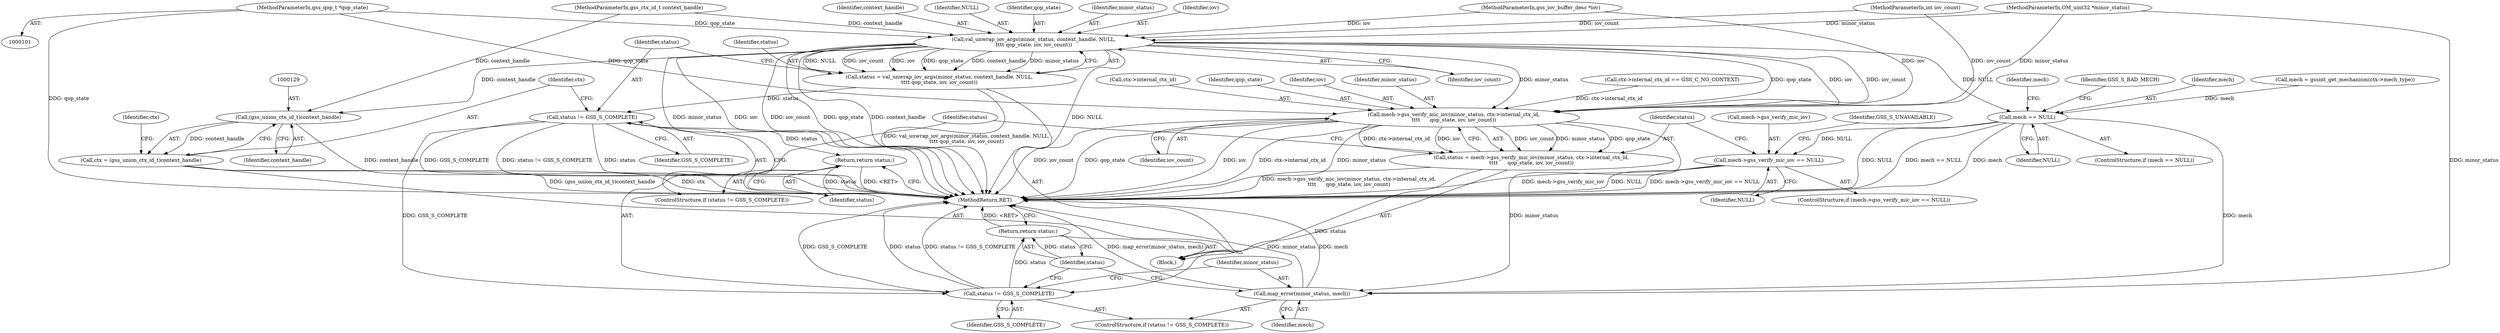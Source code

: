 digraph "0_krb5_56f7b1bc95a2a3eeb420e069e7655fb181ade5cf_14@pointer" {
"1000104" [label="(MethodParameterIn,gss_qop_t *qop_state)"];
"1000113" [label="(Call,val_unwrap_iov_args(minor_status, context_handle, NULL,\n\t\t\t\t qop_state, iov, iov_count))"];
"1000111" [label="(Call,status = val_unwrap_iov_args(minor_status, context_handle, NULL,\n\t\t\t\t qop_state, iov, iov_count))"];
"1000121" [label="(Call,status != GSS_S_COMPLETE)"];
"1000124" [label="(Return,return status;)"];
"1000170" [label="(Call,status != GSS_S_COMPLETE)"];
"1000176" [label="(Return,return status;)"];
"1000128" [label="(Call,(gss_union_ctx_id_t)context_handle)"];
"1000126" [label="(Call,ctx = (gss_union_ctx_id_t)context_handle)"];
"1000146" [label="(Call,mech == NULL)"];
"1000152" [label="(Call,mech->gss_verify_mic_iov == NULL)"];
"1000173" [label="(Call,map_error(minor_status, mech))"];
"1000161" [label="(Call,mech->gss_verify_mic_iov(minor_status, ctx->internal_ctx_id,\n\t\t\t\t      qop_state, iov, iov_count))"];
"1000159" [label="(Call,status = mech->gss_verify_mic_iov(minor_status, ctx->internal_ctx_id,\n\t\t\t\t      qop_state, iov, iov_count))"];
"1000105" [label="(MethodParameterIn,gss_iov_buffer_desc *iov)"];
"1000112" [label="(Identifier,status)"];
"1000161" [label="(Call,mech->gss_verify_mic_iov(minor_status, ctx->internal_ctx_id,\n\t\t\t\t      qop_state, iov, iov_count))"];
"1000125" [label="(Identifier,status)"];
"1000178" [label="(MethodReturn,RET)"];
"1000104" [label="(MethodParameterIn,gss_qop_t *qop_state)"];
"1000171" [label="(Identifier,status)"];
"1000115" [label="(Identifier,context_handle)"];
"1000177" [label="(Identifier,status)"];
"1000163" [label="(Call,ctx->internal_ctx_id)"];
"1000160" [label="(Identifier,status)"];
"1000150" [label="(Identifier,GSS_S_BAD_MECH)"];
"1000169" [label="(ControlStructure,if (status != GSS_S_COMPLETE))"];
"1000116" [label="(Identifier,NULL)"];
"1000152" [label="(Call,mech->gss_verify_mic_iov == NULL)"];
"1000128" [label="(Call,(gss_union_ctx_id_t)context_handle)"];
"1000170" [label="(Call,status != GSS_S_COMPLETE)"];
"1000119" [label="(Identifier,iov_count)"];
"1000134" [label="(Identifier,ctx)"];
"1000166" [label="(Identifier,qop_state)"];
"1000156" [label="(Identifier,NULL)"];
"1000126" [label="(Call,ctx = (gss_union_ctx_id_t)context_handle)"];
"1000123" [label="(Identifier,GSS_S_COMPLETE)"];
"1000153" [label="(Call,mech->gss_verify_mic_iov)"];
"1000174" [label="(Identifier,minor_status)"];
"1000147" [label="(Identifier,mech)"];
"1000117" [label="(Identifier,qop_state)"];
"1000121" [label="(Call,status != GSS_S_COMPLETE)"];
"1000148" [label="(Identifier,NULL)"];
"1000173" [label="(Call,map_error(minor_status, mech))"];
"1000111" [label="(Call,status = val_unwrap_iov_args(minor_status, context_handle, NULL,\n\t\t\t\t qop_state, iov, iov_count))"];
"1000167" [label="(Identifier,iov)"];
"1000159" [label="(Call,status = mech->gss_verify_mic_iov(minor_status, ctx->internal_ctx_id,\n\t\t\t\t      qop_state, iov, iov_count))"];
"1000162" [label="(Identifier,minor_status)"];
"1000120" [label="(ControlStructure,if (status != GSS_S_COMPLETE))"];
"1000176" [label="(Return,return status;)"];
"1000124" [label="(Return,return status;)"];
"1000139" [label="(Call,mech = gssint_get_mechanism(ctx->mech_type))"];
"1000158" [label="(Identifier,GSS_S_UNAVAILABLE)"];
"1000168" [label="(Identifier,iov_count)"];
"1000102" [label="(MethodParameterIn,OM_uint32 *minor_status)"];
"1000146" [label="(Call,mech == NULL)"];
"1000103" [label="(MethodParameterIn,gss_ctx_id_t context_handle)"];
"1000154" [label="(Identifier,mech)"];
"1000122" [label="(Identifier,status)"];
"1000114" [label="(Identifier,minor_status)"];
"1000175" [label="(Identifier,mech)"];
"1000130" [label="(Identifier,context_handle)"];
"1000107" [label="(Block,)"];
"1000151" [label="(ControlStructure,if (mech->gss_verify_mic_iov == NULL))"];
"1000118" [label="(Identifier,iov)"];
"1000127" [label="(Identifier,ctx)"];
"1000113" [label="(Call,val_unwrap_iov_args(minor_status, context_handle, NULL,\n\t\t\t\t qop_state, iov, iov_count))"];
"1000106" [label="(MethodParameterIn,int iov_count)"];
"1000172" [label="(Identifier,GSS_S_COMPLETE)"];
"1000132" [label="(Call,ctx->internal_ctx_id == GSS_C_NO_CONTEXT)"];
"1000145" [label="(ControlStructure,if (mech == NULL))"];
"1000104" -> "1000101"  [label="AST: "];
"1000104" -> "1000178"  [label="DDG: qop_state"];
"1000104" -> "1000113"  [label="DDG: qop_state"];
"1000104" -> "1000161"  [label="DDG: qop_state"];
"1000113" -> "1000111"  [label="AST: "];
"1000113" -> "1000119"  [label="CFG: "];
"1000114" -> "1000113"  [label="AST: "];
"1000115" -> "1000113"  [label="AST: "];
"1000116" -> "1000113"  [label="AST: "];
"1000117" -> "1000113"  [label="AST: "];
"1000118" -> "1000113"  [label="AST: "];
"1000119" -> "1000113"  [label="AST: "];
"1000111" -> "1000113"  [label="CFG: "];
"1000113" -> "1000178"  [label="DDG: minor_status"];
"1000113" -> "1000178"  [label="DDG: iov"];
"1000113" -> "1000178"  [label="DDG: iov_count"];
"1000113" -> "1000178"  [label="DDG: qop_state"];
"1000113" -> "1000178"  [label="DDG: context_handle"];
"1000113" -> "1000178"  [label="DDG: NULL"];
"1000113" -> "1000111"  [label="DDG: NULL"];
"1000113" -> "1000111"  [label="DDG: iov_count"];
"1000113" -> "1000111"  [label="DDG: iov"];
"1000113" -> "1000111"  [label="DDG: qop_state"];
"1000113" -> "1000111"  [label="DDG: context_handle"];
"1000113" -> "1000111"  [label="DDG: minor_status"];
"1000102" -> "1000113"  [label="DDG: minor_status"];
"1000103" -> "1000113"  [label="DDG: context_handle"];
"1000105" -> "1000113"  [label="DDG: iov"];
"1000106" -> "1000113"  [label="DDG: iov_count"];
"1000113" -> "1000128"  [label="DDG: context_handle"];
"1000113" -> "1000146"  [label="DDG: NULL"];
"1000113" -> "1000161"  [label="DDG: minor_status"];
"1000113" -> "1000161"  [label="DDG: qop_state"];
"1000113" -> "1000161"  [label="DDG: iov"];
"1000113" -> "1000161"  [label="DDG: iov_count"];
"1000111" -> "1000107"  [label="AST: "];
"1000112" -> "1000111"  [label="AST: "];
"1000122" -> "1000111"  [label="CFG: "];
"1000111" -> "1000178"  [label="DDG: val_unwrap_iov_args(minor_status, context_handle, NULL,\n\t\t\t\t qop_state, iov, iov_count)"];
"1000111" -> "1000121"  [label="DDG: status"];
"1000121" -> "1000120"  [label="AST: "];
"1000121" -> "1000123"  [label="CFG: "];
"1000122" -> "1000121"  [label="AST: "];
"1000123" -> "1000121"  [label="AST: "];
"1000125" -> "1000121"  [label="CFG: "];
"1000127" -> "1000121"  [label="CFG: "];
"1000121" -> "1000178"  [label="DDG: GSS_S_COMPLETE"];
"1000121" -> "1000178"  [label="DDG: status != GSS_S_COMPLETE"];
"1000121" -> "1000178"  [label="DDG: status"];
"1000121" -> "1000124"  [label="DDG: status"];
"1000121" -> "1000170"  [label="DDG: GSS_S_COMPLETE"];
"1000124" -> "1000120"  [label="AST: "];
"1000124" -> "1000125"  [label="CFG: "];
"1000125" -> "1000124"  [label="AST: "];
"1000178" -> "1000124"  [label="CFG: "];
"1000124" -> "1000178"  [label="DDG: <RET>"];
"1000125" -> "1000124"  [label="DDG: status"];
"1000170" -> "1000169"  [label="AST: "];
"1000170" -> "1000172"  [label="CFG: "];
"1000171" -> "1000170"  [label="AST: "];
"1000172" -> "1000170"  [label="AST: "];
"1000174" -> "1000170"  [label="CFG: "];
"1000177" -> "1000170"  [label="CFG: "];
"1000170" -> "1000178"  [label="DDG: status != GSS_S_COMPLETE"];
"1000170" -> "1000178"  [label="DDG: GSS_S_COMPLETE"];
"1000170" -> "1000178"  [label="DDG: status"];
"1000159" -> "1000170"  [label="DDG: status"];
"1000170" -> "1000176"  [label="DDG: status"];
"1000176" -> "1000107"  [label="AST: "];
"1000176" -> "1000177"  [label="CFG: "];
"1000177" -> "1000176"  [label="AST: "];
"1000178" -> "1000176"  [label="CFG: "];
"1000176" -> "1000178"  [label="DDG: <RET>"];
"1000177" -> "1000176"  [label="DDG: status"];
"1000128" -> "1000126"  [label="AST: "];
"1000128" -> "1000130"  [label="CFG: "];
"1000129" -> "1000128"  [label="AST: "];
"1000130" -> "1000128"  [label="AST: "];
"1000126" -> "1000128"  [label="CFG: "];
"1000128" -> "1000178"  [label="DDG: context_handle"];
"1000128" -> "1000126"  [label="DDG: context_handle"];
"1000103" -> "1000128"  [label="DDG: context_handle"];
"1000126" -> "1000107"  [label="AST: "];
"1000127" -> "1000126"  [label="AST: "];
"1000134" -> "1000126"  [label="CFG: "];
"1000126" -> "1000178"  [label="DDG: ctx"];
"1000126" -> "1000178"  [label="DDG: (gss_union_ctx_id_t)context_handle"];
"1000146" -> "1000145"  [label="AST: "];
"1000146" -> "1000148"  [label="CFG: "];
"1000147" -> "1000146"  [label="AST: "];
"1000148" -> "1000146"  [label="AST: "];
"1000150" -> "1000146"  [label="CFG: "];
"1000154" -> "1000146"  [label="CFG: "];
"1000146" -> "1000178"  [label="DDG: NULL"];
"1000146" -> "1000178"  [label="DDG: mech == NULL"];
"1000146" -> "1000178"  [label="DDG: mech"];
"1000139" -> "1000146"  [label="DDG: mech"];
"1000146" -> "1000152"  [label="DDG: NULL"];
"1000146" -> "1000173"  [label="DDG: mech"];
"1000152" -> "1000151"  [label="AST: "];
"1000152" -> "1000156"  [label="CFG: "];
"1000153" -> "1000152"  [label="AST: "];
"1000156" -> "1000152"  [label="AST: "];
"1000158" -> "1000152"  [label="CFG: "];
"1000160" -> "1000152"  [label="CFG: "];
"1000152" -> "1000178"  [label="DDG: mech->gss_verify_mic_iov == NULL"];
"1000152" -> "1000178"  [label="DDG: mech->gss_verify_mic_iov"];
"1000152" -> "1000178"  [label="DDG: NULL"];
"1000173" -> "1000169"  [label="AST: "];
"1000173" -> "1000175"  [label="CFG: "];
"1000174" -> "1000173"  [label="AST: "];
"1000175" -> "1000173"  [label="AST: "];
"1000177" -> "1000173"  [label="CFG: "];
"1000173" -> "1000178"  [label="DDG: map_error(minor_status, mech)"];
"1000173" -> "1000178"  [label="DDG: minor_status"];
"1000173" -> "1000178"  [label="DDG: mech"];
"1000161" -> "1000173"  [label="DDG: minor_status"];
"1000102" -> "1000173"  [label="DDG: minor_status"];
"1000161" -> "1000159"  [label="AST: "];
"1000161" -> "1000168"  [label="CFG: "];
"1000162" -> "1000161"  [label="AST: "];
"1000163" -> "1000161"  [label="AST: "];
"1000166" -> "1000161"  [label="AST: "];
"1000167" -> "1000161"  [label="AST: "];
"1000168" -> "1000161"  [label="AST: "];
"1000159" -> "1000161"  [label="CFG: "];
"1000161" -> "1000178"  [label="DDG: iov_count"];
"1000161" -> "1000178"  [label="DDG: qop_state"];
"1000161" -> "1000178"  [label="DDG: iov"];
"1000161" -> "1000178"  [label="DDG: ctx->internal_ctx_id"];
"1000161" -> "1000178"  [label="DDG: minor_status"];
"1000161" -> "1000159"  [label="DDG: iov_count"];
"1000161" -> "1000159"  [label="DDG: minor_status"];
"1000161" -> "1000159"  [label="DDG: qop_state"];
"1000161" -> "1000159"  [label="DDG: ctx->internal_ctx_id"];
"1000161" -> "1000159"  [label="DDG: iov"];
"1000102" -> "1000161"  [label="DDG: minor_status"];
"1000132" -> "1000161"  [label="DDG: ctx->internal_ctx_id"];
"1000105" -> "1000161"  [label="DDG: iov"];
"1000106" -> "1000161"  [label="DDG: iov_count"];
"1000159" -> "1000107"  [label="AST: "];
"1000160" -> "1000159"  [label="AST: "];
"1000171" -> "1000159"  [label="CFG: "];
"1000159" -> "1000178"  [label="DDG: mech->gss_verify_mic_iov(minor_status, ctx->internal_ctx_id,\n\t\t\t\t      qop_state, iov, iov_count)"];
}
